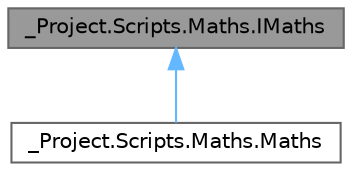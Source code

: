 digraph "_Project.Scripts.Maths.IMaths"
{
 // LATEX_PDF_SIZE
  bgcolor="transparent";
  edge [fontname=Helvetica,fontsize=10,labelfontname=Helvetica,labelfontsize=10];
  node [fontname=Helvetica,fontsize=10,shape=box,height=0.2,width=0.4];
  Node1 [id="Node000001",label="_Project.Scripts.Maths.IMaths",height=0.2,width=0.4,color="gray40", fillcolor="grey60", style="filled", fontcolor="black",tooltip="Интерфейс, отвечающий за взаимодействие с логикой математических вычислений"];
  Node1 -> Node2 [id="edge1_Node000001_Node000002",dir="back",color="steelblue1",style="solid",tooltip=" "];
  Node2 [id="Node000002",label="_Project.Scripts.Maths.Maths",height=0.2,width=0.4,color="gray40", fillcolor="white", style="filled",URL="$class___project_1_1_scripts_1_1_maths_1_1_maths.html",tooltip="Класс, отвечающий за взаимодействие с логикой математических вычислений"];
}
